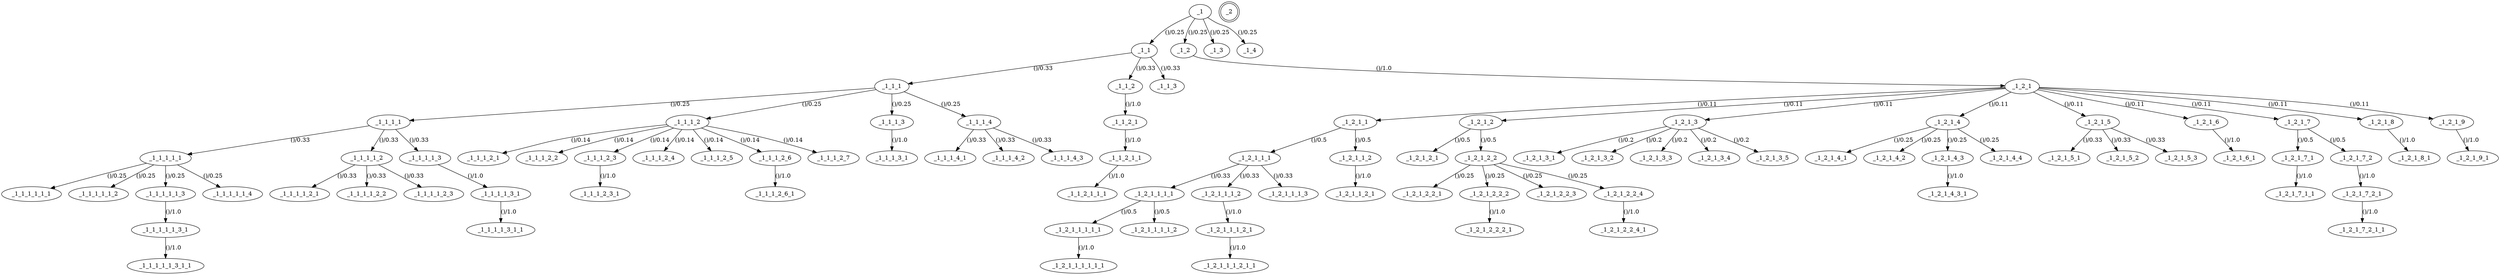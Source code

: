 digraph default_model {
//States
_1
_1_1
_1_1_1
_1_1_1_1
_1_1_1_1_1
_1_1_1_1_1_1
_1_1_1_1_1_2
_1_1_1_1_1_3
_1_1_1_1_1_3_1
_1_1_1_1_1_3_1_1
_1_1_1_1_1_4
_1_2
_1_2_1
_1_2_1_1
_1_2_1_1_1
_1_2_1_1_1_1
_1_2_1_1_1_1_1
_1_2_1_1_1_1_1_1
_1_2_1_1_1_1_2
_1_1_1_1_2
_1_1_1_1_2_1
_1_2_1_1_1_2
_1_2_1_1_1_2_1
_1_2_1_1_1_2_1_1
_1_1_1_1_3
_1_1_1_1_3_1
_1_1_1_1_3_1_1
_1_1_1_2
_1_1_1_2_1
_1_1_1_2_2
_1_2_1_2
_1_2_1_1_2
_1_2_1_1_2_1
_1_2_1_3
_1_2_1_4
_1_2_1_5
_1_2_1_6
_1_1_2
_1_1_2_1
_1_1_2_1_1
_1_1_2_1_1_1
_1_1_1_2_3
_1_1_1_2_3_1
_1_2_1_2_1
_1_2_1_2_2
_1_2_1_2_2_1
_1_1_1_3
_1_1_1_3_1
_1_2_1_2_2_2
_1_2_1_2_2_2_1
_1_2_1_2_2_3
_1_1_1_1_2_2
_1_2_1_4_1
_1_2_1_7
_1_2_1_7_1
_1_2_1_8
_1_2_1_8_1
_1_2_1_9
_1_2_1_9_1
_1_2_1_7_2
_1_2_1_4_2
_1_2_1_3_1
_1_2_1_3_2
_1_2_1_3_3
_1_2_1_7_2_1
_1_2_1_7_2_1_1
_1_1_1_1_2_3
_1_1_1_2_4
_1_1_1_2_5
_1_1_1_2_6_1
_1_1_1_2_6
_1_2_1_7_1_1
_1_2_1_2_2_4
_1_2_1_2_2_4_1
_1_2_1_4_3
_1_2_1_4_3_1
_1_2_1_5_1
_1_2_1_1_1_3
_1_2_1_5_2
_1_2_1_5_3
_1_2_1_6_1
_1_1_1_4
_1_1_1_4_1
_1_1_1_4_2
_1_1_1_4_3
_1_1_1_2_7
_1_1_3
_1_3
_1_4
_1_2_1_3_4
_1_2_1_3_5
_1_2_1_4_4
_2[shape = "doublecircle"]
//Transitions
_1 -> _1_1[ label = "()/0.25", probability = "0.25", set_guard = "(u'', u'')", check_guard = "(u'', u'')", edge_id = "2e678790-9e4f-11e5-a1e9-c94aa1a82f8a"]
_1_1 -> _1_1_1[ label = "()/0.33", probability = "0.333333333333", set_guard = "(u'', u'')", check_guard = "(u'', u'')", edge_id = "81d6a141-9e4f-11e5-aab6-c94aa1a82f8a"]
_1_1_1 -> _1_1_1_1[ label = "()/0.25", probability = "0.25", set_guard = "(u'', u'')", check_guard = "(u'', u'')", edge_id = "b4f876f1-9e51-11e5-adca-c94aa1a82f8a"]
_1_1_1_1 -> _1_1_1_1_1[ label = "()/0.33", probability = "0.333333333333", set_guard = "(u'', u'')", check_guard = "(u'', u'')", edge_id = "d8a15850-9e6b-11e5-9e4c-c94aa1a82f8a"]
_1_1_1_1_1 -> _1_1_1_1_1_1[ label = "()/0.25", probability = "0.25", set_guard = "(u'', u'')", check_guard = "(u'', u'')", edge_id = "57ef7452-9e6e-11e5-9eb1-c94aa1a82f8a"]
_1_1_1_1_1 -> _1_1_1_1_1_2[ label = "()/0.25", probability = "0.25", set_guard = "(u'', u'')", check_guard = "(u'', u'')", edge_id = "900ef2cf-9f35-11e5-896a-c94aa1a82f8a"]
_1_1_1_1_1 -> _1_1_1_1_1_3[ label = "()/0.25", probability = "0.25", set_guard = "(u'', u'')", check_guard = "(u'', u'')", edge_id = "209b6262-9f37-11e5-86d1-c94aa1a82f8a"]
_1_1_1_1_1_3 -> _1_1_1_1_1_3_1[ label = "()/1.0", probability = "1.0", set_guard = "(u'', u'')", check_guard = "(u'', u'')", edge_id = "42bfdb50-9fcd-11e5-b846-9de6f5b0dae0"]
_1_1_1_1_1_3_1 -> _1_1_1_1_1_3_1_1[ label = "()/1.0", probability = "1.0", set_guard = "(u'', u'')", check_guard = "(u'', u'')", edge_id = "fe481c50-9fd4-11e5-833f-9de6f5b0dae0"]
_1_1_1_1_1 -> _1_1_1_1_1_4[ label = "()/0.25", probability = "0.25", set_guard = "(u'', u'')", check_guard = "(u'', u'')", edge_id = "75fa5301-9fd8-11e5-9775-9de6f5b0dae0"]
_1 -> _1_2[ label = "()/0.25", probability = "0.25", set_guard = "(u'', u'')", check_guard = "(u'', u'')", edge_id = "b7ea712f-9fda-11e5-913e-9de6f5b0dae0"]
_1_2 -> _1_2_1[ label = "()/1.0", probability = "1.0", set_guard = "(u'', u'')", check_guard = "(u'', u'')", edge_id = "ef1f7010-9fda-11e5-8400-9de6f5b0dae0"]
_1_2_1 -> _1_2_1_1[ label = "()/0.11", probability = "0.111111111111", set_guard = "(u'', u'')", check_guard = "(u'', u'')", edge_id = "48e6e3a2-a22c-11e5-94e0-9de6f5b0dae0"]
_1_2_1_1 -> _1_2_1_1_1[ label = "()/0.5", probability = "0.5", set_guard = "(u'', u'')", check_guard = "(u'', u'')", edge_id = "2e806570-a22e-11e5-b882-9de6f5b0dae0"]
_1_2_1_1_1 -> _1_2_1_1_1_1[ label = "()/0.33", probability = "0.333333333333", set_guard = "(u'', u'')", check_guard = "(u'', u'')", edge_id = "93d09071-a22f-11e5-8318-9de6f5b0dae0"]
_1_2_1_1_1_1 -> _1_2_1_1_1_1_1[ label = "()/0.5", probability = "0.5", set_guard = "(u'', u'')", check_guard = "(u'', u'')", edge_id = "f084b622-a22f-11e5-8fa4-9de6f5b0dae0"]
_1_2_1_1_1_1_1 -> _1_2_1_1_1_1_1_1[ label = "()/1.0", probability = "1.0", set_guard = "(u'', u'')", check_guard = "(u'', u'')", edge_id = "81c4dac1-a230-11e5-88f7-9de6f5b0dae0"]
_1_2_1_1_1_1 -> _1_2_1_1_1_1_2[ label = "()/0.5", probability = "0.5", set_guard = "(u'', u'')", check_guard = "(u'', u'')", edge_id = "24dfa810-a232-11e5-b016-9de6f5b0dae0"]
_1_1_1_1 -> _1_1_1_1_2[ label = "()/0.33", probability = "0.333333333333", set_guard = "(u'', u'')", check_guard = "(u'', u'')", edge_id = "a9ab5d41-a233-11e5-b9ec-9de6f5b0dae0"]
_1_1_1_1_2 -> _1_1_1_1_2_1[ label = "()/0.33", probability = "0.333333333333", set_guard = "(u'', u'')", check_guard = "(u'', u'')", edge_id = "27da5f90-a234-11e5-a19d-9de6f5b0dae0"]
_1_2_1_1_1 -> _1_2_1_1_1_2[ label = "()/0.33", probability = "0.333333333333", set_guard = "(u'', u'')", check_guard = "(u'', u'')", edge_id = "13ad5081-a235-11e5-a36e-9de6f5b0dae0"]
_1_2_1_1_1_2 -> _1_2_1_1_1_2_1[ label = "()/1.0", probability = "1.0", set_guard = "(u'', u'')", check_guard = "(u'', u'')", edge_id = "ac093881-a235-11e5-b660-9de6f5b0dae0"]
_1_2_1_1_1_2_1 -> _1_2_1_1_1_2_1_1[ label = "()/1.0", probability = "1.0", set_guard = "(u'', u'')", check_guard = "(u'', u'')", edge_id = "35e8c890-a236-11e5-b809-9de6f5b0dae0"]
_1_1_1_1 -> _1_1_1_1_3[ label = "()/0.33", probability = "0.333333333333", set_guard = "(u'', u'')", check_guard = "(u'', u'')", edge_id = "f550d89f-a4aa-11e5-beb0-f4097533ec73"]
_1_1_1_1_3 -> _1_1_1_1_3_1[ label = "()/1.0", probability = "1.0", set_guard = "(u'', u'')", check_guard = "(u'', u'')", edge_id = "8f542f10-a4ab-11e5-bac3-f4097533ec73"]
_1_1_1_1_3_1 -> _1_1_1_1_3_1_1[ label = "()/1.0", probability = "1.0", set_guard = "(u'', u'')", check_guard = "(u'', u'')", edge_id = "fde14531-a4ab-11e5-85f0-f4097533ec73"]
_1_1_1 -> _1_1_1_2[ label = "()/0.25", probability = "0.25", set_guard = "(u'', u'')", check_guard = "(u'', u'')", edge_id = "5ac631a2-c597-11e5-9c43-a94980e8de8d"]
_1_1_1_2 -> _1_1_1_2_1[ label = "()/0.14", probability = "0.142857142857", set_guard = "(u'', u'')", check_guard = "(u'', u'')", edge_id = "7dca13ae-c5a1-11e5-a6cc-a94980e8de8d"]
_1_1_1_2 -> _1_1_1_2_2[ label = "()/0.14", probability = "0.142857142857", set_guard = "(u'', u'')", check_guard = "(u'', u'')", edge_id = "0a07589c-cfde-11e5-8acc-06967e125e75"]
_1_2_1 -> _1_2_1_2[ label = "()/0.11", probability = "0.111111111111", set_guard = "(u'', u'')", check_guard = "(u'', u'')", edge_id = "8fd85a22-df90-11e5-b89d-06967e125e75"]
_1_2_1_1 -> _1_2_1_1_2[ label = "()/0.5", probability = "0.5", set_guard = "(u'', u'')", check_guard = "(u'', u'')", edge_id = "a2a9b958-df94-11e5-9abd-06967e125e75"]
_1_2_1_1_2 -> _1_2_1_1_2_1[ label = "()/1.0", probability = "1.0", set_guard = "(u'', u'')", check_guard = "(u'', u'')", edge_id = "f81429b4-df94-11e5-9abd-06967e125e75"]
_1_2_1 -> _1_2_1_3[ label = "()/0.11", probability = "0.111111111111", set_guard = "(u'', u'')", check_guard = "(u'', u'')", edge_id = "5f9861b1-f640-11e5-beb5-ac3908247c49"]
_1_2_1 -> _1_2_1_4[ label = "()/0.11", probability = "0.111111111111", set_guard = "(u'', u'')", check_guard = "(u'', u'')", edge_id = "b65f31df-f640-11e5-b7ed-ac3908247c49"]
_1_2_1 -> _1_2_1_5[ label = "()/0.11", probability = "0.111111111111", set_guard = "(u'', u'')", check_guard = "(u'', u'')", edge_id = "d3797380-f640-11e5-9991-ac3908247c49"]
_1_2_1 -> _1_2_1_6[ label = "()/0.11", probability = "0.111111111111", set_guard = "(u'', u'')", check_guard = "(u'', u'')", edge_id = "0117009e-f641-11e5-9410-ac3908247c49"]
_1_1 -> _1_1_2[ label = "()/0.33", probability = "0.333333333333", set_guard = "(u'', u'')", check_guard = "(u'', u'')", edge_id = "e7adb1b1-f643-11e5-981d-ac3908247c49"]
_1_1_2 -> _1_1_2_1[ label = "()/1.0", probability = "1.0", set_guard = "(u'', u'')", check_guard = "(u'', u'')", edge_id = "10132f90-f644-11e5-9fda-ac3908247c49"]
_1_1_2_1 -> _1_1_2_1_1[ label = "()/1.0", probability = "1.0", set_guard = "(u'', u'')", check_guard = "(u'', u'')", edge_id = "8b5f8ee1-f645-11e5-a6ec-ac3908247c49"]
_1_1_2_1_1 -> _1_1_2_1_1_1[ label = "()/1.0", probability = "1.0", set_guard = "(u'', u'')", check_guard = "(u'', u'')", edge_id = "b8489910-f645-11e5-8fb2-ac3908247c49"]
_1_1_1_2 -> _1_1_1_2_3[ label = "()/0.14", probability = "0.142857142857", set_guard = "(u'', u'')", check_guard = "(u'', u'')", edge_id = "af4a028f-f65e-11e5-9f07-ac3908247c49"]
_1_1_1_2_3 -> _1_1_1_2_3_1[ label = "()/1.0", probability = "1.0", set_guard = "(u'', u'')", check_guard = "(u'', u'')", edge_id = "dc1ac9d0-f65e-11e5-9566-ac3908247c49"]
_1_2_1_2 -> _1_2_1_2_1[ label = "()/0.5", probability = "0.5", set_guard = "(u'', u'')", check_guard = "(u'', u'')", edge_id = "c347c771-f661-11e5-be2f-ac3908247c49"]
_1_2_1_2 -> _1_2_1_2_2[ label = "()/0.5", probability = "0.5", set_guard = "(u'', u'')", check_guard = "(u'', u'')", edge_id = "209c4e01-f671-11e5-9c02-ac3908247c49"]
_1_2_1_2_2 -> _1_2_1_2_2_1[ label = "()/0.25", probability = "0.25", set_guard = "(u'', u'')", check_guard = "(u'', u'')", edge_id = "0ffb9970-ffc7-11e5-a3e4-e054f09a367a"]
_1_1_1 -> _1_1_1_3[ label = "()/0.25", probability = "0.25", set_guard = "(u'', u'')", check_guard = "(u'', u'')", edge_id = "01e835f0-020b-11e6-9721-e054f09a367a"]
_1_1_1_3 -> _1_1_1_3_1[ label = "()/1.0", probability = "1.0", set_guard = "(u'', u'')", check_guard = "(u'', u'')", edge_id = "903eeedf-020e-11e6-bec0-e054f09a367a"]
_1_2_1_2_2 -> _1_2_1_2_2_2[ label = "()/0.25", probability = "0.25", set_guard = "(u'', u'')", check_guard = "(u'', u'')", edge_id = "0119fc01-0b78-11e6-8515-bf3234c7007a"]
_1_2_1_2_2_2 -> _1_2_1_2_2_2_1[ label = "()/1.0", probability = "1.0", set_guard = "(u'', u'')", check_guard = "(u'', u'')", edge_id = "97a569c1-0b78-11e6-ad87-bf3234c7007a"]
_1_2_1_2_2 -> _1_2_1_2_2_3[ label = "()/0.25", probability = "0.25", set_guard = "(u'', u'')", check_guard = "(u'', u'')", edge_id = "ff70022e-0c4b-11e6-bd02-bf3234c7007a"]
_1_1_1_1_2 -> _1_1_1_1_2_2[ label = "()/0.33", probability = "0.333333333333", set_guard = "(u'', u'')", check_guard = "(u'', u'')", edge_id = "07faf570-169e-11e6-9c64-f7b8fcc8552b"]
_1_2_1_4 -> _1_2_1_4_1[ label = "()/0.25", probability = "0.25", set_guard = "(u'', u'')", check_guard = "(u'', u'')", edge_id = "d7425041-57c5-11e6-bc07-00aa004d0001"]
_1_2_1 -> _1_2_1_7[ label = "()/0.11", probability = "0.111111111111", set_guard = "(u'', u'')", check_guard = "(u'', u'')", edge_id = "e75055a1-57ce-11e6-85a7-00aa004d0001"]
_1_2_1_7 -> _1_2_1_7_1[ label = "()/0.5", probability = "0.5", set_guard = "(u'', u'')", check_guard = "(u'', u'')", edge_id = "78efa9df-57d2-11e6-b52d-00aa004d0001"]
_1_2_1 -> _1_2_1_8[ label = "()/0.11", probability = "0.111111111111", set_guard = "(u'', u'')", check_guard = "(u'', u'')", edge_id = "abe079f0-57d3-11e6-8ebe-00aa004d0001"]
_1_2_1_8 -> _1_2_1_8_1[ label = "()/1.0", probability = "1.0", set_guard = "(u'', u'')", check_guard = "(u'', u'')", edge_id = "d5157cd0-57d3-11e6-95a2-00aa004d0001"]
_1_2_1 -> _1_2_1_9[ label = "()/0.11", probability = "0.111111111111", set_guard = "(u'', u'')", check_guard = "(u'', u'')", edge_id = "fe418951-5873-11e6-9476-00aa004d0001"]
_1_2_1_9 -> _1_2_1_9_1[ label = "()/1.0", probability = "1.0", set_guard = "(u'', u'')", check_guard = "(u'', u'')", edge_id = "d9b81b0f-589d-11e6-a9ba-00aa004d0001"]
_1_2_1_4 -> _1_2_1_4_2[ label = "()/0.25", probability = "0.25", set_guard = "(u'', u'')", check_guard = "(u'', u'')", edge_id = "718da29f-5a2b-11e6-9686-00aa004d0001"]
_1_2_1_3 -> _1_2_1_3_1[ label = "()/0.2", probability = "0.2", set_guard = "(u'', u'')", check_guard = "(u'', u'')", edge_id = "f31d8dc1-5a2c-11e6-82ac-00aa004d0001"]
_1_2_1_3 -> _1_2_1_3_2[ label = "()/0.2", probability = "0.2", set_guard = "(u'', u'')", check_guard = "(u'', u'')", edge_id = "5127a681-5a2d-11e6-8fa9-00aa004d0001"]
_1_2_1_3 -> _1_2_1_3_3[ label = "()/0.2", probability = "0.2", set_guard = "(u'', u'')", check_guard = "(u'', u'')", edge_id = "3fd51e81-5f9b-11e6-9a89-e8b1fc3e4f3f"]
_1_2_1_7_2_1 -> _1_2_1_7_2_1_1[ label = "()/1.0", probability = "1.0", set_guard = "(u'', u'')", check_guard = "(u'', u'')", edge_id = "6c792aa1-6ea8-11e6-8010-e8b1fc3e4f3f"]
_1_1_1_1_2 -> _1_1_1_1_2_3[ label = "()/0.33", probability = "0.333333333333", set_guard = "(u'', u'')", check_guard = "(u'', u'')", edge_id = "bdbe91a2-766b-11e6-8706-e8b1fc3e4f3f"]
_1_1_1_2 -> _1_1_1_2_4[ label = "()/0.14", probability = "0.142857142857", set_guard = "(u'', u'')", check_guard = "(u'', u'')", edge_id = "d894c81f-853c-11e6-a904-e8b1fc3e4f3f"]
_1_1_1_2 -> _1_1_1_2_5[ label = "()/0.14", probability = "0.142857142857", set_guard = "(u'', u'')", check_guard = "(u'', u'')", edge_id = "3a241001-853d-11e6-be32-e8b1fc3e4f3f"]
_1_1_1_2 -> _1_1_1_2_6[ label = "()/0.14", probability = "0.142857142857", set_guard = "(u'', u'')", check_guard = "(u'', u'')", edge_id = "8f65018f-8700-11e6-882d-e8b1fc3e4f3f"]
_1_2_1_7_1 -> _1_2_1_7_1_1[ label = "()/1.0", probability = "1.0", set_guard = "(u'', u'')", check_guard = "(u'', u'')", edge_id = "4628ea00-8c69-11e6-ac13-e8b1fc3e4f3f"]
_1_1_1_2_6 -> _1_1_1_2_6_1[ label = "()/1.0", probability = "1.0", set_guard = "(u'', u'')", check_guard = "(u'', u'')", edge_id = "05837370-8c97-11e6-8775-e8b1fc3e4f3f"]
_1_2_1_7 -> _1_2_1_7_2[ label = "()/0.5", probability = "0.5", set_guard = "(u'', u'')", check_guard = "(u'', u'')", edge_id = "76414c40-8c97-11e6-95e5-e8b1fc3e4f3f"]
_1_2_1_7_2 -> _1_2_1_7_2_1[ label = "()/1.0", probability = "1.0", set_guard = "(u'', u'')", check_guard = "(u'', u'')", edge_id = "7f798700-8c97-11e6-a68d-e8b1fc3e4f3f"]
_1_2_1_2_2 -> _1_2_1_2_2_4[ label = "()/0.25", probability = "0.25", set_guard = "(u'', u'')", check_guard = "(u'', u'')", edge_id = "b13c7fdf-8ed1-11e6-85ba-e8b1fc3e4f3f"]
_1_2_1_2_2_4 -> _1_2_1_2_2_4_1[ label = "()/1.0", probability = "1.0", set_guard = "(u'', u'')", check_guard = "(u'', u'')", edge_id = "221d22f1-8ed2-11e6-b2a6-e8b1fc3e4f3f"]
_1_2_1_4 -> _1_2_1_4_3[ label = "()/0.25", probability = "0.25", set_guard = "(u'', u'')", check_guard = "(u'', u'')", edge_id = "f48006c1-8f9c-11e6-9944-e8b1fc3e4f3f"]
_1_2_1_4_3 -> _1_2_1_4_3_1[ label = "()/1.0", probability = "1.0", set_guard = "(u'', u'')", check_guard = "(u'', u'')", edge_id = "42c3e270-8f9d-11e6-be7a-e8b1fc3e4f3f"]
_1_2_1_5 -> _1_2_1_5_1[ label = "()/0.33", probability = "0.333333333333", set_guard = "(u'', u'')", check_guard = "(u'', u'')", edge_id = "b3931726-ec5b-11e6-803d-08002785a9bd"]
_1_2_1_1_1 -> _1_2_1_1_1_3[ label = "()/0.33", probability = "0.333333333333", set_guard = "(u'', u'')", check_guard = "(u'', u'')", edge_id = "ae4dc641-ec5f-11e6-803d-08002785a9bd"]
_1_2_1_5 -> _1_2_1_5_2[ label = "()/0.33", probability = "0.333333333333", set_guard = "(u'', u'')", check_guard = "(u'', u'')", edge_id = "81f201f7-edf4-11e6-abbe-08002785a9bd"]
_1_2_1_5 -> _1_2_1_5_3[ label = "()/0.33", probability = "0.333333333333", set_guard = "(u'', u'')", check_guard = "(u'', u'')", edge_id = "03f002f3-edf5-11e6-abbe-08002785a9bd"]
_1_2_1_6 -> _1_2_1_6_1[ label = "()/1.0", probability = "1.0", set_guard = "(u'', u'')", check_guard = "(u'', u'')", edge_id = "b71cb5b1-f4fc-11e6-81ac-08002785a9bd"]
_1_1_1 -> _1_1_1_4[ label = "()/0.25", probability = "0.25", set_guard = "(u'', u'')", check_guard = "(u'', u'')", edge_id = "cbafe05c-04ff-11e7-ba46-08002785a9bd"]
_1_1_1_4 -> _1_1_1_4_1[ label = "()/0.33", probability = "0.333333333333", set_guard = "(u'', u'')", check_guard = "(u'', u'')", edge_id = "52218fb5-0500-11e7-ba46-08002785a9bd"]
_1_1_1_4 -> _1_1_1_4_2[ label = "()/0.33", probability = "0.333333333333", set_guard = "(u'', u'')", check_guard = "(u'', u'')", edge_id = "06c157cf-0eed-11e7-9d66-08002785a9bd"]
_1_1_1_4 -> _1_1_1_4_3[ label = "()/0.33", probability = "0.333333333333", set_guard = "(u'', u'')", check_guard = "(u'', u'')", edge_id = "67db4c6d-0ef8-11e7-9d66-08002785a9bd"]
_1_1_1_2 -> _1_1_1_2_7[ label = "()/0.14", probability = "0.142857142857", set_guard = "(u'', u'')", check_guard = "(u'', u'')", edge_id = "791928b3-2345-11e7-b3c3-08002785a9bd"]
_1_1 -> _1_1_3[ label = "()/0.33", probability = "0.333333333333", set_guard = "(u'', u'')", check_guard = "(u'', u'')", edge_id = "e0976905-2345-11e7-b3c3-08002785a9bd"]
_1 -> _1_3[ label = "()/0.25", probability = "0.25", set_guard = "(u'', u'')", check_guard = "(u'', u'')", edge_id = "d2c36373-3485-11e7-b3dc-08002785a9bd"]
_1 -> _1_4[ label = "()/0.25", probability = "0.25", set_guard = "(u'', u'')", check_guard = "(u'', u'')", edge_id = "e6fa43dd-3e63-11e7-ad81-08002785a9bd"]
_1_2_1_3 -> _1_2_1_3_4[ label = "()/0.2", probability = "0.2", set_guard = "(u'', u'')", check_guard = "(u'', u'')", edge_id = "463a41af-3e81-11e7-9bec-08002785a9bd"]
_1_2_1_3 -> _1_2_1_3_5[ label = "()/0.2", probability = "0.2", set_guard = "(u'', u'')", check_guard = "(u'', u'')", edge_id = "70148633-3e82-11e7-9bec-08002785a9bd"]
_1_2_1_4 -> _1_2_1_4_4[ label = "()/0.25", probability = "0.25", set_guard = "(u'', u'')", check_guard = "(u'', u'')", edge_id = "082df1a9-3e86-11e7-9bec-08002785a9bd"]
}
